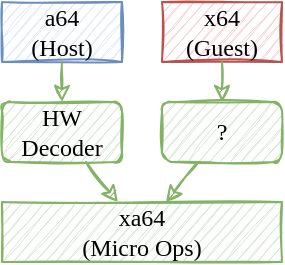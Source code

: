 <?xml version="1.0"?>
<mxfile version="18.1.3">
  <diagram id="sJX8Y8-hWpyE5Ozj8zXZ" name="Page-1">
    <mxGraphModel dx="2" dy="1" grid="1" gridSize="10" guides="1" tooltips="1" connect="1" arrows="1" fold="1" page="1" pageScale="1" pageWidth="850" pageHeight="1100" math="0" shadow="0">
      <root>
        <mxCell id="0"/>
        <mxCell id="1" parent="0"/>
        <mxCell id="Er85-SscRyg3KY1XXSzS-1" value="&lt;font face=&quot;mono&quot;&gt;a64&lt;br&gt;(Host)&lt;br&gt;&lt;/font&gt;" style="rounded=0;whiteSpace=wrap;html=1;fillColor=#dae8fc;strokeColor=#6c8ebf;sketch=1;" parent="1" vertex="1">
          <mxGeometry x="60" y="70" width="60" height="30" as="geometry"/>
        </mxCell>
        <mxCell id="Er85-SscRyg3KY1XXSzS-2" value="&lt;font face=&quot;mono&quot;&gt;x64&lt;br&gt;(Guest)&lt;br&gt;&lt;/font&gt;" style="rounded=0;whiteSpace=wrap;html=1;fillColor=#f8cecc;strokeColor=#b85450;sketch=1;" parent="1" vertex="1">
          <mxGeometry x="140" y="70" width="60" height="30" as="geometry"/>
        </mxCell>
        <mxCell id="Er85-SscRyg3KY1XXSzS-4" value="&lt;font face=&quot;mono&quot;&gt;xa64&lt;br&gt;(Micro Ops)&lt;br&gt;&lt;/font&gt;" style="rounded=0;whiteSpace=wrap;html=1;fillColor=#d5e8d4;strokeColor=#82b366;sketch=1;" parent="1" vertex="1">
          <mxGeometry x="60" y="170" width="140" height="30" as="geometry"/>
        </mxCell>
        <mxCell id="Er85-SscRyg3KY1XXSzS-7" value="" style="endArrow=classic;html=1;rounded=0;fillColor=#d5e8d4;strokeColor=#82b366;sketch=1;" parent="1" source="Er85-SscRyg3KY1XXSzS-2" target="2Nt7zVinFmyagp_4DSR4-2" edge="1">
          <mxGeometry width="50" height="50" relative="1" as="geometry">
            <mxPoint x="200" y="150" as="sourcePoint"/>
            <mxPoint x="170" y="120" as="targetPoint"/>
          </mxGeometry>
        </mxCell>
        <mxCell id="Er85-SscRyg3KY1XXSzS-8" value="" style="endArrow=classic;html=1;rounded=0;fillColor=#d5e8d4;strokeColor=#82b366;sketch=1;" parent="1" source="Er85-SscRyg3KY1XXSzS-1" target="2Nt7zVinFmyagp_4DSR4-1" edge="1">
          <mxGeometry width="50" height="50" relative="1" as="geometry">
            <mxPoint x="180" y="110" as="sourcePoint"/>
            <mxPoint x="90" y="120" as="targetPoint"/>
          </mxGeometry>
        </mxCell>
        <mxCell id="Er85-SscRyg3KY1XXSzS-9" value="" style="endArrow=classic;html=1;rounded=0;fillColor=#d5e8d4;strokeColor=#82b366;sketch=1;" parent="1" source="2Nt7zVinFmyagp_4DSR4-1" target="Er85-SscRyg3KY1XXSzS-4" edge="1">
          <mxGeometry width="50" height="50" relative="1" as="geometry">
            <mxPoint x="102" y="150" as="sourcePoint"/>
            <mxPoint x="100" y="130" as="targetPoint"/>
          </mxGeometry>
        </mxCell>
        <mxCell id="Er85-SscRyg3KY1XXSzS-10" value="" style="endArrow=classic;html=1;rounded=0;fillColor=#d5e8d4;strokeColor=#82b366;sketch=1;" parent="1" source="2Nt7zVinFmyagp_4DSR4-2" target="Er85-SscRyg3KY1XXSzS-4" edge="1">
          <mxGeometry width="50" height="50" relative="1" as="geometry">
            <mxPoint x="158" y="150" as="sourcePoint"/>
            <mxPoint x="128" y="180" as="targetPoint"/>
          </mxGeometry>
        </mxCell>
        <mxCell id="2Nt7zVinFmyagp_4DSR4-1" value="&lt;span style=&quot;font-family: mono;&quot;&gt;HW Decoder&lt;/span&gt;" style="rounded=1;whiteSpace=wrap;html=1;fillColor=#d5e8d4;strokeColor=#82b366;sketch=1;glass=0;" parent="1" vertex="1">
          <mxGeometry x="60" y="120" width="60" height="30" as="geometry"/>
        </mxCell>
        <mxCell id="2Nt7zVinFmyagp_4DSR4-2" value="&lt;span style=&quot;font-family: mono;&quot;&gt;?&lt;/span&gt;" style="rounded=1;whiteSpace=wrap;html=1;fillColor=#d5e8d4;strokeColor=#82b366;sketch=1;glass=0;" parent="1" vertex="1">
          <mxGeometry x="140" y="120" width="60" height="30" as="geometry"/>
        </mxCell>
      </root>
    </mxGraphModel>
  </diagram>
</mxfile>
